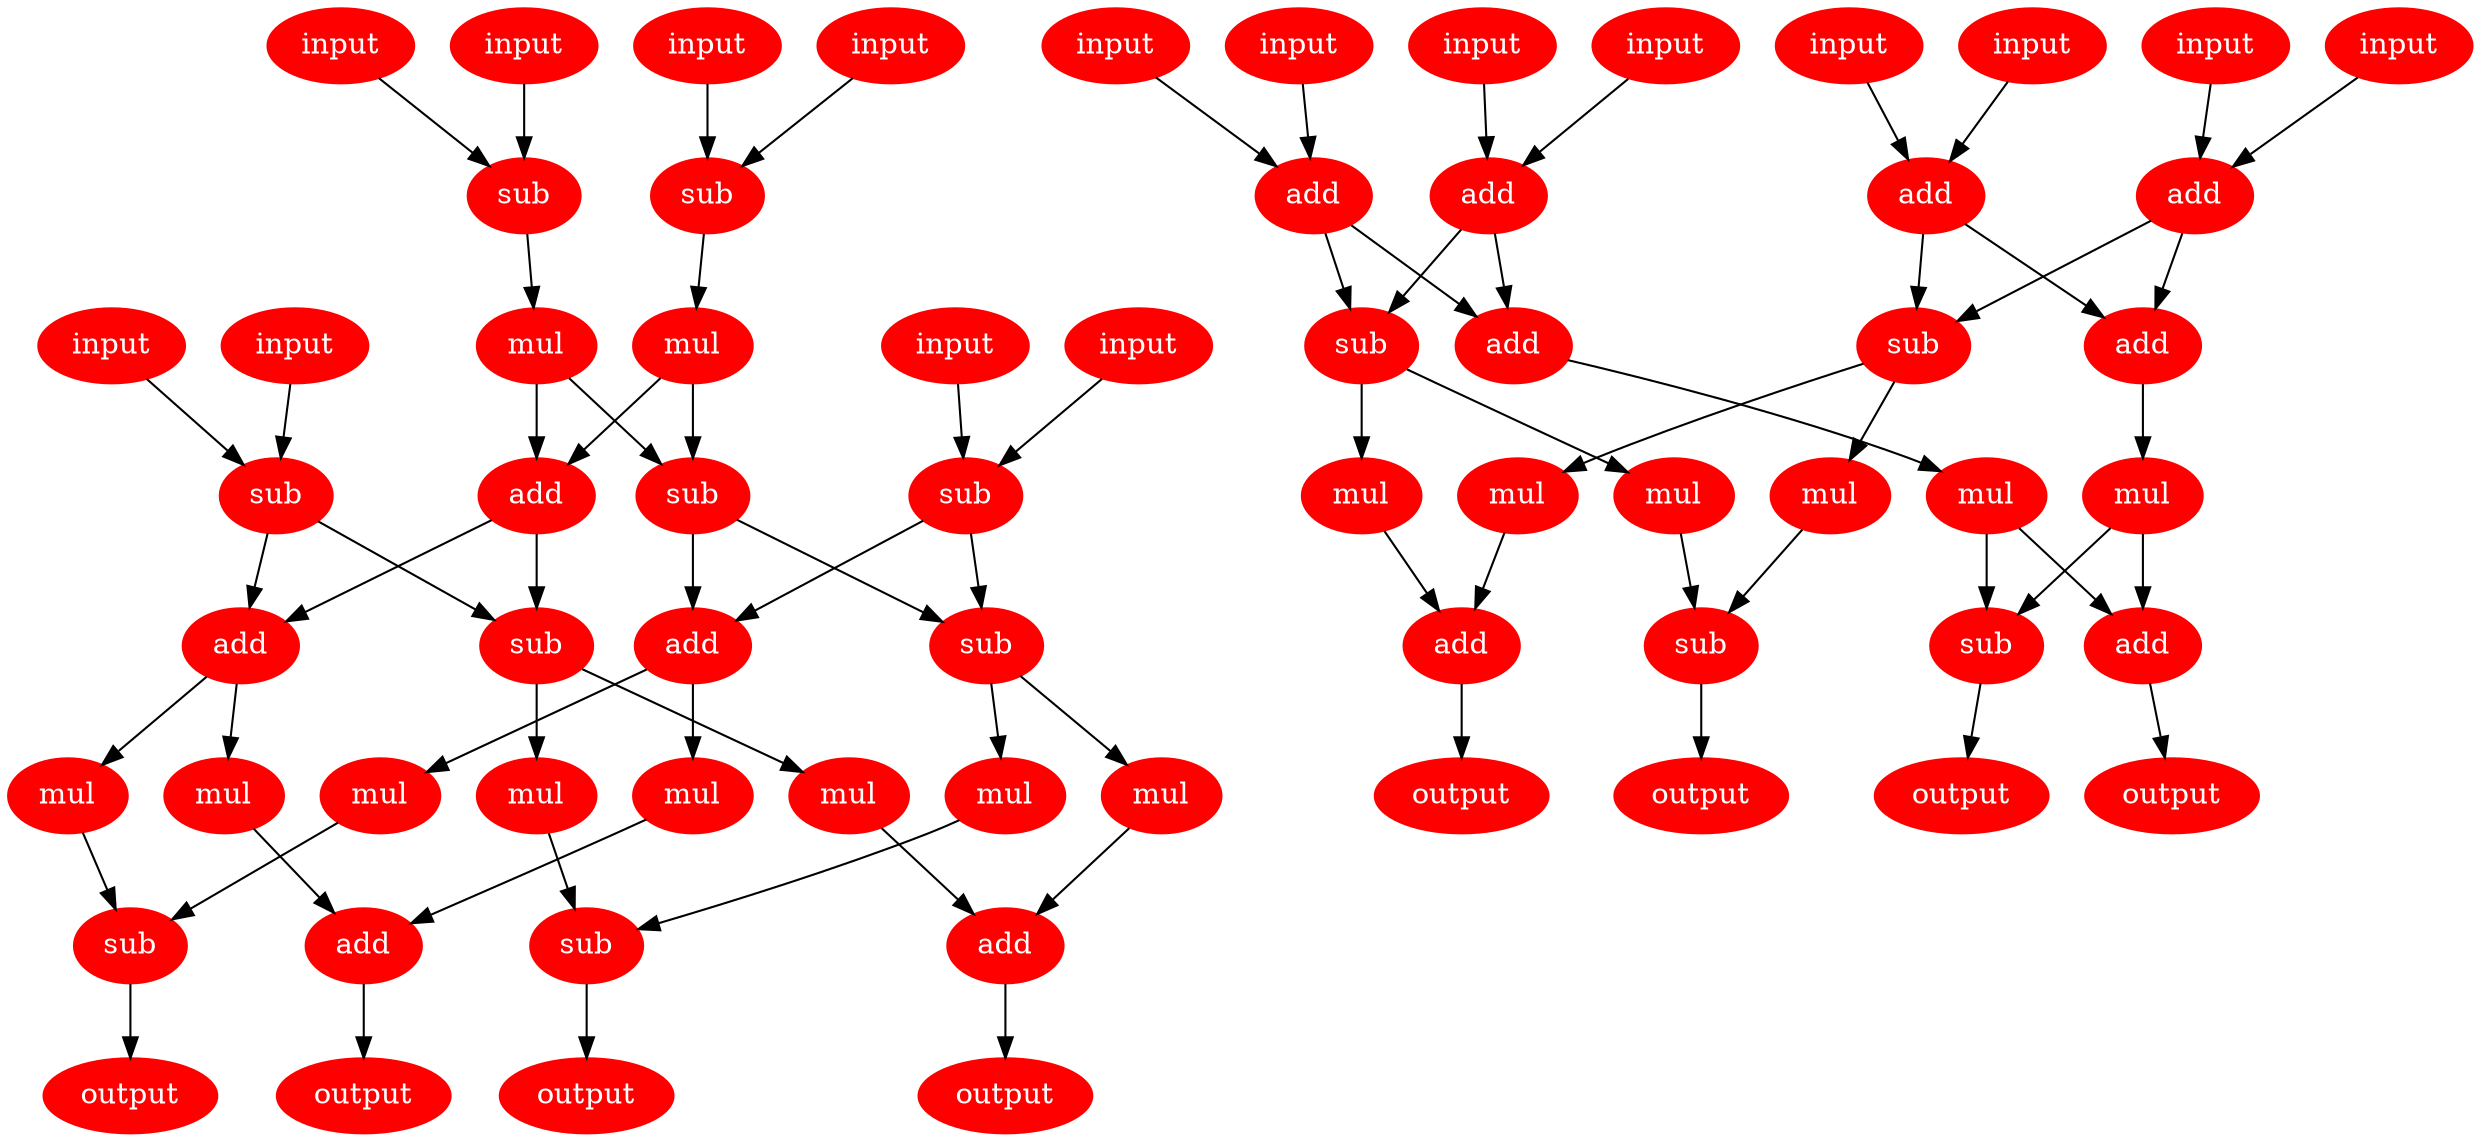 digraph cosine1 {
    node [fontcolor=white,style=filled,color="160,60,176"];
    17 [label = input,  opcode = input]; 
    18 [label = input,  opcode = input]; 
    19 [label = sub,    opcode = sub];   
    20 [label = input,  opcode = input]; 
    21 [label = input,  opcode = input]; 
    22 [label = sub,    opcode = sub];   
    23 [label = input,  opcode = input]; 
    24 [label = input,  opcode = input]; 
    25 [label = sub,    opcode = sub];   
    26 [label = input,  opcode = input]; 
    27 [label = input,  opcode = input]; 
    28 [label = sub,    opcode = sub];   
    29 [label = input,  opcode = input]; 
    30 [label = input,  opcode = input]; 
    31 [label = add,    opcode = add];   
    32 [label = input,  opcode = input]; 
    33 [label = input,  opcode = input]; 
    34 [label = add,    opcode = add];   
    35 [label = input,  opcode = input]; 
    36 [label = input,  opcode = input]; 
    37 [label = add,    opcode = add];   
    38 [label = input,  opcode = input]; 
    39 [label = input,  opcode = input]; 
    40 [label = add,    opcode = add];   
    41 [label = mul,    opcode = mul];   
    42 [label = mul,    opcode = mul];   
    43 [label = add,    opcode = add];   
    44 [label = sub,    opcode = sub];   
    45 [label = add,    opcode = add];   
    46 [label = sub,    opcode = sub];   
    47 [label = sub,    opcode = sub];   
    48 [label = add,    opcode = add];   
    49 [label = mul,    opcode = mul];   
    50 [label = mul,    opcode = mul];   
    51 [label = mul,    opcode = mul];   
    52 [label = mul,    opcode = mul];   
    53 [label = mul,    opcode = mul];   
    54 [label = mul,    opcode = mul];   
    55 [label = mul,    opcode = mul];   
    56 [label = mul,    opcode = mul];   
    57 [label = sub,    opcode = sub];   
    58 [label = sub,    opcode = sub];   
    59 [label = add,    opcode = add];   
    60 [label = add,    opcode = add];   
    61 [label = sub,    opcode = sub];   
    62 [label = sub,    opcode = sub];   
    63 [label = add,    opcode = add];   
    64 [label = add,    opcode = add];   
    65 [label = mul,    opcode = mul];   
    66 [label = mul,    opcode = mul];   
    67 [label = mul,    opcode = mul];   
    68 [label = mul,    opcode = mul];   
    69 [label = mul,    opcode = mul];   
    70 [label = mul,    opcode = mul];   
    71 [label = add,    opcode = add];   
    72 [label = sub,    opcode = sub];   
    73 [label = sub,    opcode = sub];   
    74 [label = add,    opcode = add];   
    75 [label = output, opcode = output];
    76 [label = output, opcode = output];
    77 [label = output, opcode = output];
    78 [label = output, opcode = output];
    79 [label = output, opcode = output];
    80 [label = output, opcode = output];
    81 [label = output, opcode = output];
    82 [label = output, opcode = output];
    17 -> 19 [name=1 ];
    18 -> 19 [name=2 ];
    19 -> 46 [name=3 ];
    19 -> 45 [name=4 ];
    20 -> 22 [name=5 ];
    21 -> 22 [name=6 ];
    22 -> 41 [name=7 ];
    23 -> 25 [name=8 ];
    24 -> 25 [name=9 ];
    25 -> 42 [name=10];
    26 -> 28 [name=11];
    27 -> 28 [name=12];
    28 -> 47 [name=13];
    28 -> 48 [name=14];
    29 -> 31 [name=15];
    30 -> 31 [name=16];
    31 -> 61 [name=17];
    31 -> 64 [name=18];
    32 -> 34 [name=19];
    33 -> 34 [name=20];
    34 -> 63 [name=21];
    34 -> 62 [name=22];
    35 -> 37 [name=23];
    36 -> 37 [name=24];
    37 -> 63 [name=25];
    37 -> 62 [name=26];
    38 -> 40 [name=27];
    39 -> 40 [name=28];
    40 -> 61 [name=29];
    40 -> 64 [name=30];
    41 -> 44 [name=31];
    41 -> 43 [name=32];
    42 -> 44 [name=33];
    42 -> 43 [name=34];
    43 -> 46 [name=35];
    43 -> 45 [name=36];
    44 -> 47 [name=37];
    44 -> 48 [name=38];
    45 -> 50 [name=39];
    45 -> 49 [name=40];
    46 -> 52 [name=41];
    46 -> 51 [name=42];
    47 -> 53 [name=43];
    47 -> 54 [name=44];
    48 -> 56 [name=45];
    48 -> 55 [name=46];
    49 -> 57 [name=47];
    50 -> 60 [name=48];
    51 -> 58 [name=49];
    52 -> 59 [name=50];
    53 -> 58 [name=51];
    54 -> 59 [name=52];
    55 -> 57 [name=53];
    56 -> 60 [name=54];
    57 -> 75 [name=55];
    58 -> 76 [name=56];
    59 -> 77 [name=57];
    60 -> 78 [name=58];
    61 -> 65 [name=59];
    61 -> 66 [name=60];
    62 -> 67 [name=61];
    62 -> 68 [name=62];
    63 -> 69 [name=63];
    64 -> 70 [name=64];
    65 -> 71 [name=65];
    66 -> 72 [name=66];
    67 -> 71 [name=67];
    68 -> 72 [name=68];
    69 -> 73 [name=69];
    69 -> 74 [name=70];
    70 -> 73 [name=71];
    70 -> 74 [name=72];
    71 -> 79 [name=73];
    72 -> 80 [name=74];
    73 -> 81 [name=75];
    74 -> 82 [name=76];
}
